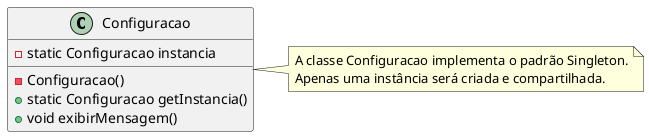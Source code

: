 @startuml

class Configuracao {
    - static Configuracao instancia
    - Configuracao()
    + static Configuracao getInstancia()
    + void exibirMensagem()
}

note right of Configuracao
A classe Configuracao implementa o padrão Singleton.
Apenas uma instância será criada e compartilhada.
end note

@enduml
